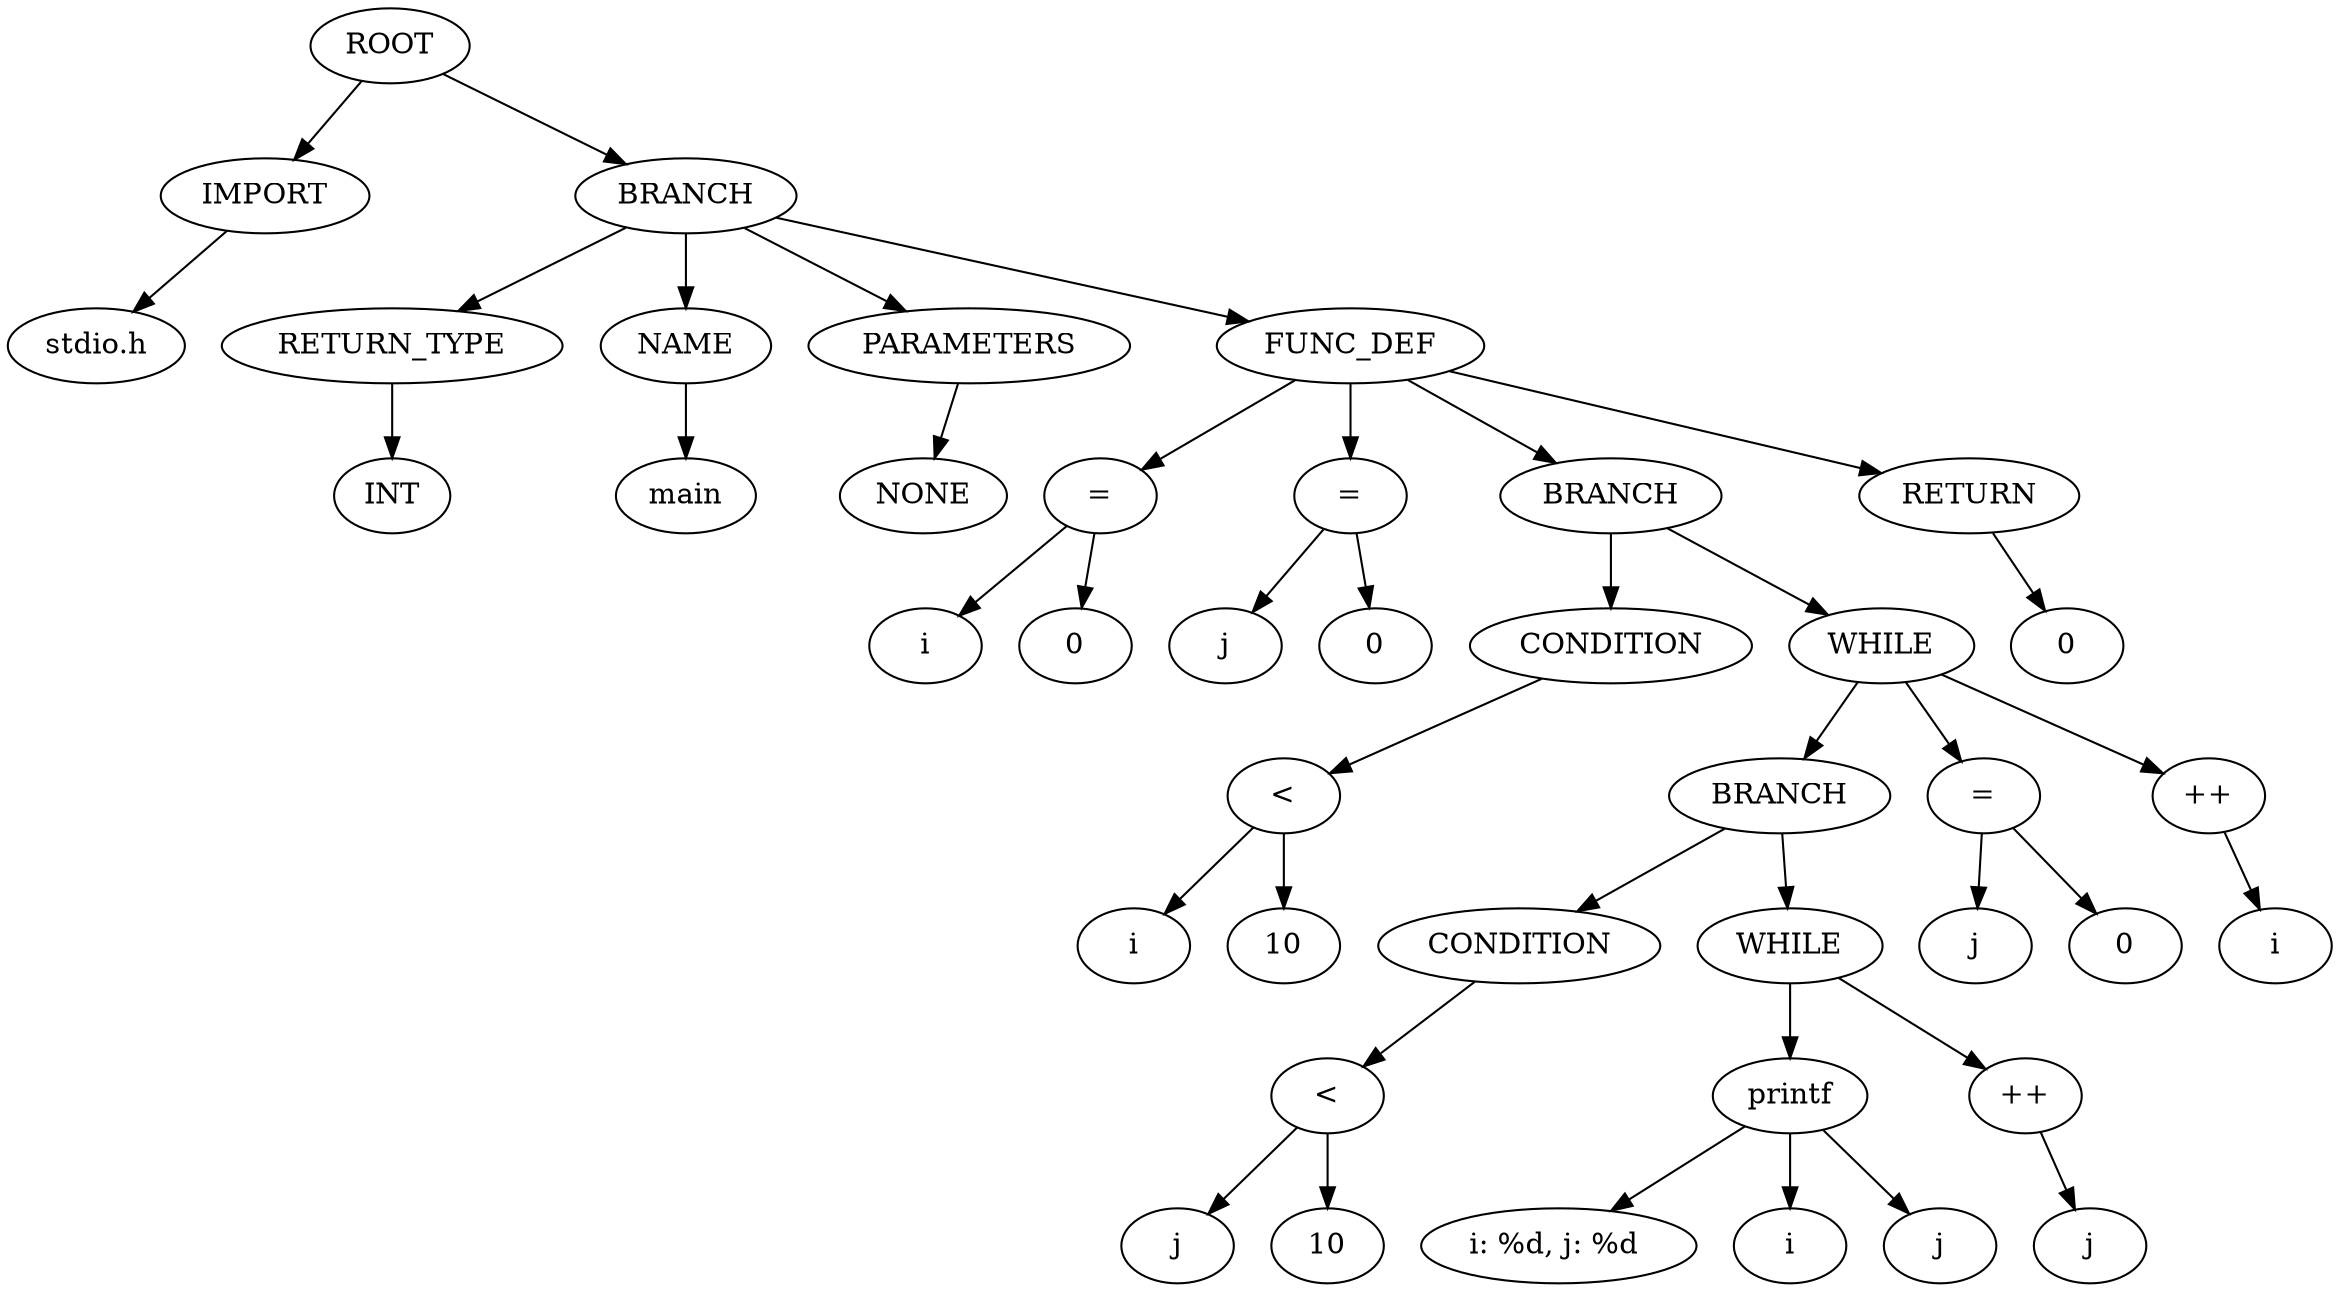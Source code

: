 strict digraph G{
l11[label = "IMPORT"]
l111[label = "BRANCH"]
"ROOT"->"l11"
l11131[label = "stdio.h"]
"l11"->l11131
"ROOT"->"l111"
l111331[label = "RETURN_TYPE"]
l1113311[label = "NAME"]
l11133111[label = "PARAMETERS"]
l111331111[label = "FUNC_DEF"]
"l111"->"l111331"
l11133111131[label = "INT"]
"l111331"->l11133111131
"l111"->"l1113311"
l111331111331[label = "main"]
"l1113311"->l111331111331
"l111"->"l11133111"
l1113311113331[label = "NONE"]
"l11133111"->l1113311113331
"l111"->"l111331111"
l11133111133331[label = "="]
l111331111333311[label = "="]
l1113311113333111[label = "BRANCH"]
l11133111133331111[label = "RETURN"]
"l111331111"->"l11133111133331"
l1113311113333111131[label = "i"]
l11133111133331111311[label = "0"]
"l11133111133331"->l1113311113333111131
"l11133111133331"->l11133111133331111311
"l111331111"->"l111331111333311"
l11133111133331111331[label = "j"]
l111331111333311113311[label = "0"]
"l111331111333311"->l11133111133331111331
"l111331111333311"->l111331111333311113311
"l111331111"->"l1113311113333111"
l111331111333311113331[label = "CONDITION"]
l1113311113333111133311[label = "WHILE"]
"l1113311113333111"->"l111331111333311113331"
l111331111333311113331131[label = "<"]
"l111331111333311113331"->"l111331111333311113331131"
l11133111133331111333113131[label = "i"]
l111331111333311113331131311[label = "10"]
"l111331111333311113331131"->l11133111133331111333113131
"l111331111333311113331131"->l111331111333311113331131311
"l1113311113333111"->"l1113311113333111133311"
l1113311113333111133311331[label = "BRANCH"]
l11133111133331111333113311[label = "="]
l111331111333311113331133111[label = "++"]
"l1113311113333111133311"->"l1113311113333111133311331"
l11133111133331111333113311131[label = "CONDITION"]
l111331111333311113331133111311[label = "WHILE"]
"l1113311113333111133311331"->"l11133111133331111333113311131"
l11133111133331111333113311131131[label = "<"]
"l11133111133331111333113311131"->"l11133111133331111333113311131131"
l1113311113333111133311331113113131[label = "j"]
l11133111133331111333113311131131311[label = "10"]
"l11133111133331111333113311131131"->l1113311113333111133311331113113131
"l11133111133331111333113311131131"->l11133111133331111333113311131131311
"l1113311113333111133311331"->"l111331111333311113331133111311"
l111331111333311113331133111311331[label = "printf"]
l1113311113333111133311331113113311[label = "++"]
"l111331111333311113331133111311"->"l111331111333311113331133111311331"
l111331111333311113331133111311331131[label = "i: %d, j: %d \n"]
l1113311113333111133311331113113311311[label = "i"]
l11133111133331111333113311131133113111[label = "j"]
"l111331111333311113331133111311331"->l111331111333311113331133111311331131
"l111331111333311113331133111311331"->l1113311113333111133311331113113311311
"l111331111333311113331133111311331"->l11133111133331111333113311131133113111
"l111331111333311113331133111311"->"l1113311113333111133311331113113311"
l1113311113333111133311331113113311331[label = "j"]
"l1113311113333111133311331113113311"->l1113311113333111133311331113113311331
"l1113311113333111133311"->"l11133111133331111333113311"
l111331111333311113331133111331[label = "j"]
l1113311113333111133311331113311[label = "0"]
"l11133111133331111333113311"->l111331111333311113331133111331
"l11133111133331111333113311"->l1113311113333111133311331113311
"l1113311113333111133311"->"l111331111333311113331133111"
l1113311113333111133311331113331[label = "i"]
"l111331111333311113331133111"->l1113311113333111133311331113331
"l111331111"->"l11133111133331111"
l1113311113333111133331[label = "0"]
"l11133111133331111"->l1113311113333111133331
}
